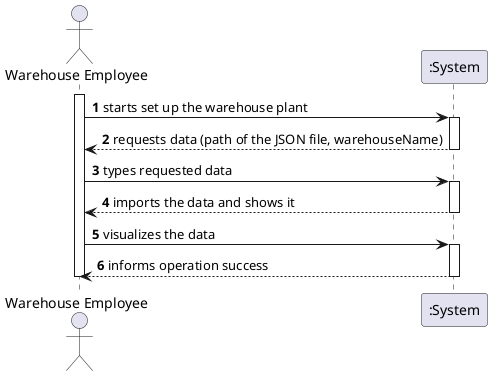 @startuml
autonumber
actor "Warehouse Employee" as WE

activate WE
WE -> ":System" : starts set up the warehouse plant
activate ":System"
":System" --> WE : requests data (path of the JSON file, warehouseName)
deactivate ":System"

WE -> ":System" : types requested data
activate ":System"
":System" --> WE : imports the data and shows it
deactivate ":System"

WE -> ":System" : visualizes the data
activate ":System"
":System" --> WE : informs operation success
deactivate ":System"

deactivate WE

@enduml